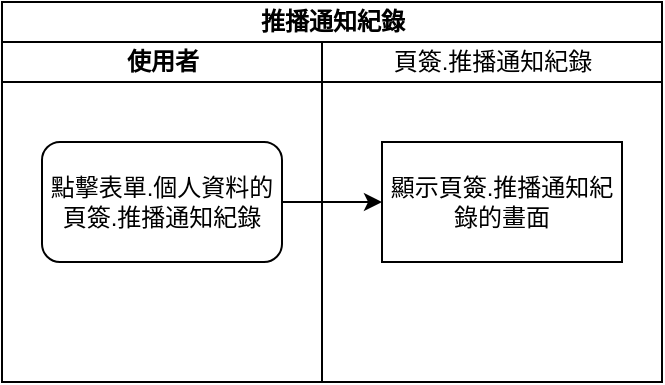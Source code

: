 <mxfile version="13.6.2" type="device" pages="9"><diagram id="zY5ouIgmLLakgGF6Uo0C" name="開啟頁簽.推播通知紀錄"><mxGraphModel dx="1086" dy="1975" grid="1" gridSize="10" guides="1" tooltips="1" connect="1" arrows="1" fold="1" page="1" pageScale="1" pageWidth="827" pageHeight="1169" math="0" shadow="0"><root><mxCell id="0"/><mxCell id="1" parent="0"/><mxCell id="9qi57QzmK5kfGJ9VtdKE-2" value="推播通知紀錄" style="swimlane;html=1;childLayout=stackLayout;resizeParent=1;resizeParentMax=0;startSize=20;" parent="1" vertex="1"><mxGeometry x="230" y="-530" width="330" height="190" as="geometry"/></mxCell><mxCell id="9qi57QzmK5kfGJ9VtdKE-3" value="使用者" style="swimlane;html=1;startSize=20;" parent="9qi57QzmK5kfGJ9VtdKE-2" vertex="1"><mxGeometry y="20" width="160" height="170" as="geometry"/></mxCell><mxCell id="9qi57QzmK5kfGJ9VtdKE-7" value="點擊表單.個人資料的頁簽.推播通知紀錄" style="rounded=1;whiteSpace=wrap;html=1;" parent="9qi57QzmK5kfGJ9VtdKE-3" vertex="1"><mxGeometry x="20" y="50" width="120" height="60" as="geometry"/></mxCell><mxCell id="9qi57QzmK5kfGJ9VtdKE-4" value="&lt;span style=&quot;font-weight: 400&quot;&gt;頁簽.推播通知紀錄&lt;/span&gt;" style="swimlane;html=1;startSize=20;" parent="9qi57QzmK5kfGJ9VtdKE-2" vertex="1"><mxGeometry x="160" y="20" width="170" height="170" as="geometry"/></mxCell><mxCell id="9qi57QzmK5kfGJ9VtdKE-8" value="顯示頁簽.推播通知紀錄的畫面" style="rounded=0;whiteSpace=wrap;html=1;" parent="9qi57QzmK5kfGJ9VtdKE-4" vertex="1"><mxGeometry x="30" y="50" width="120" height="60" as="geometry"/></mxCell><mxCell id="9qi57QzmK5kfGJ9VtdKE-9" style="edgeStyle=orthogonalEdgeStyle;rounded=0;orthogonalLoop=1;jettySize=auto;html=1;entryX=0;entryY=0.5;entryDx=0;entryDy=0;" parent="9qi57QzmK5kfGJ9VtdKE-2" source="9qi57QzmK5kfGJ9VtdKE-7" target="9qi57QzmK5kfGJ9VtdKE-8" edge="1"><mxGeometry relative="1" as="geometry"/></mxCell></root></mxGraphModel></diagram><diagram id="3rPuvtr9wZSCBtOeaOqq" name="設定過濾條件.系統"><mxGraphModel dx="1086" dy="1975" grid="1" gridSize="10" guides="1" tooltips="1" connect="1" arrows="1" fold="1" page="1" pageScale="1" pageWidth="827" pageHeight="1169" math="0" shadow="0"><root><mxCell id="VDE6EUY9j4s8l2PMOdt8-0"/><mxCell id="VDE6EUY9j4s8l2PMOdt8-1" parent="VDE6EUY9j4s8l2PMOdt8-0"/><mxCell id="fSCaUuCaNY2fb02Qpzov-0" value="推播通知紀錄" style="swimlane;html=1;childLayout=stackLayout;resizeParent=1;resizeParentMax=0;startSize=20;" parent="VDE6EUY9j4s8l2PMOdt8-1" vertex="1"><mxGeometry x="230" y="-530" width="330" height="390" as="geometry"/></mxCell><mxCell id="fSCaUuCaNY2fb02Qpzov-1" value="使用者" style="swimlane;html=1;startSize=20;" parent="fSCaUuCaNY2fb02Qpzov-0" vertex="1"><mxGeometry y="20" width="160" height="370" as="geometry"/></mxCell><mxCell id="fSCaUuCaNY2fb02Qpzov-2" value="進入表單.個人資料的頁簽.推播通知紀錄" style="rounded=1;whiteSpace=wrap;html=1;" parent="fSCaUuCaNY2fb02Qpzov-1" vertex="1"><mxGeometry x="20" y="50" width="120" height="60" as="geometry"/></mxCell><mxCell id="fSCaUuCaNY2fb02Qpzov-3" value="&lt;span style=&quot;font-weight: 400&quot;&gt;頁簽.推播通知紀錄&lt;/span&gt;" style="swimlane;html=1;startSize=20;" parent="fSCaUuCaNY2fb02Qpzov-0" vertex="1"><mxGeometry x="160" y="20" width="170" height="370" as="geometry"/></mxCell><mxCell id="fSCaUuCaNY2fb02Qpzov-7" value="挑選系統後顯示於欄位.系統" style="rounded=0;whiteSpace=wrap;html=1;" parent="fSCaUuCaNY2fb02Qpzov-3" vertex="1"><mxGeometry x="30" y="264" width="120" height="60" as="geometry"/></mxCell><mxCell id="fSCaUuCaNY2fb02Qpzov-9" style="edgeStyle=orthogonalEdgeStyle;rounded=0;orthogonalLoop=1;jettySize=auto;html=1;" parent="fSCaUuCaNY2fb02Qpzov-3" source="fSCaUuCaNY2fb02Qpzov-6" target="fSCaUuCaNY2fb02Qpzov-7" edge="1"><mxGeometry relative="1" as="geometry"/></mxCell><mxCell id="fSCaUuCaNY2fb02Qpzov-6" value="開啟系統清單" style="rounded=0;whiteSpace=wrap;html=1;" parent="fSCaUuCaNY2fb02Qpzov-3" vertex="1"><mxGeometry x="30" y="160" width="120" height="60" as="geometry"/></mxCell><mxCell id="fSCaUuCaNY2fb02Qpzov-8" style="edgeStyle=orthogonalEdgeStyle;rounded=0;orthogonalLoop=1;jettySize=auto;html=1;entryX=0.5;entryY=0;entryDx=0;entryDy=0;" parent="fSCaUuCaNY2fb02Qpzov-3" source="fSCaUuCaNY2fb02Qpzov-4" target="fSCaUuCaNY2fb02Qpzov-6" edge="1"><mxGeometry relative="1" as="geometry"/></mxCell><mxCell id="fSCaUuCaNY2fb02Qpzov-4" value="點擊按鈕.系統清單" style="rounded=0;whiteSpace=wrap;html=1;" parent="fSCaUuCaNY2fb02Qpzov-3" vertex="1"><mxGeometry x="30" y="50" width="120" height="60" as="geometry"/></mxCell><mxCell id="fSCaUuCaNY2fb02Qpzov-5" style="edgeStyle=orthogonalEdgeStyle;rounded=0;orthogonalLoop=1;jettySize=auto;html=1;entryX=0;entryY=0.5;entryDx=0;entryDy=0;" parent="fSCaUuCaNY2fb02Qpzov-0" source="fSCaUuCaNY2fb02Qpzov-2" target="fSCaUuCaNY2fb02Qpzov-4" edge="1"><mxGeometry relative="1" as="geometry"/></mxCell></root></mxGraphModel></diagram><diagram id="51g6JT0iwhVRJdvqJIxL" name="設定過濾條件.狀態"><mxGraphModel dx="1086" dy="1975" grid="1" gridSize="10" guides="1" tooltips="1" connect="1" arrows="1" fold="1" page="1" pageScale="1" pageWidth="827" pageHeight="1169" math="0" shadow="0"><root><mxCell id="n96s9qtjnzirz7WiMeFY-0"/><mxCell id="n96s9qtjnzirz7WiMeFY-1" parent="n96s9qtjnzirz7WiMeFY-0"/><mxCell id="GaJIvMv24Owb4US9HUsk-0" value="推播通知紀錄" style="swimlane;html=1;childLayout=stackLayout;resizeParent=1;resizeParentMax=0;startSize=20;" vertex="1" parent="n96s9qtjnzirz7WiMeFY-1"><mxGeometry x="220" y="-500" width="330" height="160" as="geometry"/></mxCell><mxCell id="GaJIvMv24Owb4US9HUsk-1" value="使用者" style="swimlane;html=1;startSize=20;" vertex="1" parent="GaJIvMv24Owb4US9HUsk-0"><mxGeometry y="20" width="160" height="140" as="geometry"/></mxCell><mxCell id="GaJIvMv24Owb4US9HUsk-2" value="進入表單.個人資料的頁簽.推播通知紀錄" style="rounded=1;whiteSpace=wrap;html=1;" vertex="1" parent="GaJIvMv24Owb4US9HUsk-1"><mxGeometry x="20" y="50" width="120" height="60" as="geometry"/></mxCell><mxCell id="GaJIvMv24Owb4US9HUsk-3" value="&lt;span style=&quot;font-weight: 400&quot;&gt;頁簽.推播通知紀錄&lt;/span&gt;" style="swimlane;html=1;startSize=20;" vertex="1" parent="GaJIvMv24Owb4US9HUsk-0"><mxGeometry x="160" y="20" width="170" height="140" as="geometry"/></mxCell><mxCell id="GaJIvMv24Owb4US9HUsk-8" value="點擊單選按鈕.全部 / 已讀 / 未讀 進行狀態設定" style="rounded=0;whiteSpace=wrap;html=1;" vertex="1" parent="GaJIvMv24Owb4US9HUsk-3"><mxGeometry x="30" y="50" width="120" height="60" as="geometry"/></mxCell><mxCell id="GaJIvMv24Owb4US9HUsk-9" style="edgeStyle=orthogonalEdgeStyle;rounded=0;orthogonalLoop=1;jettySize=auto;html=1;entryX=0;entryY=0.5;entryDx=0;entryDy=0;" edge="1" parent="GaJIvMv24Owb4US9HUsk-0" source="GaJIvMv24Owb4US9HUsk-2" target="GaJIvMv24Owb4US9HUsk-8"><mxGeometry relative="1" as="geometry"/></mxCell></root></mxGraphModel></diagram><diagram id="esXYKips21ZTpjeiyq1Q" name="設定過濾條件.起始日期"><mxGraphModel dx="1086" dy="1975" grid="1" gridSize="10" guides="1" tooltips="1" connect="1" arrows="1" fold="1" page="1" pageScale="1" pageWidth="827" pageHeight="1169" math="0" shadow="0"><root><mxCell id="I5OTR0qw2pkGbGr-GONS-0"/><mxCell id="I5OTR0qw2pkGbGr-GONS-1" parent="I5OTR0qw2pkGbGr-GONS-0"/><mxCell id="B7x6ax7h4MJ51q3p6dQf-0" value="推播通知紀錄" style="swimlane;html=1;childLayout=stackLayout;resizeParent=1;resizeParentMax=0;startSize=20;" parent="I5OTR0qw2pkGbGr-GONS-1" vertex="1"><mxGeometry x="230" y="-530" width="330" height="390" as="geometry"/></mxCell><mxCell id="B7x6ax7h4MJ51q3p6dQf-1" value="使用者" style="swimlane;html=1;startSize=20;" parent="B7x6ax7h4MJ51q3p6dQf-0" vertex="1"><mxGeometry y="20" width="160" height="370" as="geometry"/></mxCell><mxCell id="B7x6ax7h4MJ51q3p6dQf-2" value="進入表單.個人資料的頁簽.推播通知紀錄" style="rounded=1;whiteSpace=wrap;html=1;" parent="B7x6ax7h4MJ51q3p6dQf-1" vertex="1"><mxGeometry x="20" y="50" width="120" height="60" as="geometry"/></mxCell><mxCell id="B7x6ax7h4MJ51q3p6dQf-3" value="&lt;span style=&quot;font-weight: 400&quot;&gt;頁簽.推播通知紀錄&lt;/span&gt;" style="swimlane;html=1;startSize=20;" parent="B7x6ax7h4MJ51q3p6dQf-0" vertex="1"><mxGeometry x="160" y="20" width="170" height="370" as="geometry"/></mxCell><mxCell id="B7x6ax7h4MJ51q3p6dQf-4" value="挑選日期後顯示於欄位.起始日期" style="rounded=0;whiteSpace=wrap;html=1;" parent="B7x6ax7h4MJ51q3p6dQf-3" vertex="1"><mxGeometry x="30" y="264" width="120" height="60" as="geometry"/></mxCell><mxCell id="B7x6ax7h4MJ51q3p6dQf-5" style="edgeStyle=orthogonalEdgeStyle;rounded=0;orthogonalLoop=1;jettySize=auto;html=1;" parent="B7x6ax7h4MJ51q3p6dQf-3" source="B7x6ax7h4MJ51q3p6dQf-6" target="B7x6ax7h4MJ51q3p6dQf-4" edge="1"><mxGeometry relative="1" as="geometry"/></mxCell><mxCell id="B7x6ax7h4MJ51q3p6dQf-6" value="開啟日期視窗" style="rounded=0;whiteSpace=wrap;html=1;" parent="B7x6ax7h4MJ51q3p6dQf-3" vertex="1"><mxGeometry x="30" y="160" width="120" height="60" as="geometry"/></mxCell><mxCell id="B7x6ax7h4MJ51q3p6dQf-7" style="edgeStyle=orthogonalEdgeStyle;rounded=0;orthogonalLoop=1;jettySize=auto;html=1;entryX=0.5;entryY=0;entryDx=0;entryDy=0;" parent="B7x6ax7h4MJ51q3p6dQf-3" source="B7x6ax7h4MJ51q3p6dQf-8" target="B7x6ax7h4MJ51q3p6dQf-6" edge="1"><mxGeometry relative="1" as="geometry"/></mxCell><mxCell id="B7x6ax7h4MJ51q3p6dQf-8" value="點擊按鈕.起始日期" style="rounded=0;whiteSpace=wrap;html=1;" parent="B7x6ax7h4MJ51q3p6dQf-3" vertex="1"><mxGeometry x="30" y="50" width="120" height="60" as="geometry"/></mxCell><mxCell id="B7x6ax7h4MJ51q3p6dQf-9" style="edgeStyle=orthogonalEdgeStyle;rounded=0;orthogonalLoop=1;jettySize=auto;html=1;entryX=0;entryY=0.5;entryDx=0;entryDy=0;" parent="B7x6ax7h4MJ51q3p6dQf-0" source="B7x6ax7h4MJ51q3p6dQf-2" target="B7x6ax7h4MJ51q3p6dQf-8" edge="1"><mxGeometry relative="1" as="geometry"/></mxCell></root></mxGraphModel></diagram><diagram id="1FhHunia5nwdmIB9aNs3" name="設定過濾條件.結束日期"><mxGraphModel dx="1086" dy="1975" grid="1" gridSize="10" guides="1" tooltips="1" connect="1" arrows="1" fold="1" page="1" pageScale="1" pageWidth="827" pageHeight="1169" math="0" shadow="0"><root><mxCell id="Q3yqo7ufk0DhQytmM_qS-0"/><mxCell id="Q3yqo7ufk0DhQytmM_qS-1" parent="Q3yqo7ufk0DhQytmM_qS-0"/><mxCell id="fb809SkM_h_ykbJGHEG6-0" value="推播通知紀錄" style="swimlane;html=1;childLayout=stackLayout;resizeParent=1;resizeParentMax=0;startSize=20;" parent="Q3yqo7ufk0DhQytmM_qS-1" vertex="1"><mxGeometry x="230" y="-530" width="330" height="390" as="geometry"/></mxCell><mxCell id="fb809SkM_h_ykbJGHEG6-1" value="使用者" style="swimlane;html=1;startSize=20;" parent="fb809SkM_h_ykbJGHEG6-0" vertex="1"><mxGeometry y="20" width="160" height="370" as="geometry"/></mxCell><mxCell id="fb809SkM_h_ykbJGHEG6-2" value="進入表單.個人資料的頁簽.推播通知紀錄" style="rounded=1;whiteSpace=wrap;html=1;" parent="fb809SkM_h_ykbJGHEG6-1" vertex="1"><mxGeometry x="20" y="50" width="120" height="60" as="geometry"/></mxCell><mxCell id="fb809SkM_h_ykbJGHEG6-3" value="&lt;span style=&quot;font-weight: 400&quot;&gt;頁簽.推播通知紀錄&lt;/span&gt;" style="swimlane;html=1;startSize=20;" parent="fb809SkM_h_ykbJGHEG6-0" vertex="1"><mxGeometry x="160" y="20" width="170" height="370" as="geometry"/></mxCell><mxCell id="fb809SkM_h_ykbJGHEG6-4" value="挑選日期後顯示於欄位.結束日期" style="rounded=0;whiteSpace=wrap;html=1;" parent="fb809SkM_h_ykbJGHEG6-3" vertex="1"><mxGeometry x="30" y="264" width="120" height="60" as="geometry"/></mxCell><mxCell id="fb809SkM_h_ykbJGHEG6-5" style="edgeStyle=orthogonalEdgeStyle;rounded=0;orthogonalLoop=1;jettySize=auto;html=1;" parent="fb809SkM_h_ykbJGHEG6-3" source="fb809SkM_h_ykbJGHEG6-6" target="fb809SkM_h_ykbJGHEG6-4" edge="1"><mxGeometry relative="1" as="geometry"/></mxCell><mxCell id="fb809SkM_h_ykbJGHEG6-6" value="開啟日期視窗" style="rounded=0;whiteSpace=wrap;html=1;" parent="fb809SkM_h_ykbJGHEG6-3" vertex="1"><mxGeometry x="30" y="160" width="120" height="60" as="geometry"/></mxCell><mxCell id="fb809SkM_h_ykbJGHEG6-7" style="edgeStyle=orthogonalEdgeStyle;rounded=0;orthogonalLoop=1;jettySize=auto;html=1;entryX=0.5;entryY=0;entryDx=0;entryDy=0;" parent="fb809SkM_h_ykbJGHEG6-3" source="fb809SkM_h_ykbJGHEG6-8" target="fb809SkM_h_ykbJGHEG6-6" edge="1"><mxGeometry relative="1" as="geometry"/></mxCell><mxCell id="fb809SkM_h_ykbJGHEG6-8" value="點擊按鈕.結束日期" style="rounded=0;whiteSpace=wrap;html=1;" parent="fb809SkM_h_ykbJGHEG6-3" vertex="1"><mxGeometry x="30" y="50" width="120" height="60" as="geometry"/></mxCell><mxCell id="fb809SkM_h_ykbJGHEG6-9" style="edgeStyle=orthogonalEdgeStyle;rounded=0;orthogonalLoop=1;jettySize=auto;html=1;entryX=0;entryY=0.5;entryDx=0;entryDy=0;" parent="fb809SkM_h_ykbJGHEG6-0" source="fb809SkM_h_ykbJGHEG6-2" target="fb809SkM_h_ykbJGHEG6-8" edge="1"><mxGeometry relative="1" as="geometry"/></mxCell></root></mxGraphModel></diagram><diagram id="V_QxFE8zU5fQ_ZkjoXZZ" name="過濾推播通知紀錄"><mxGraphModel dx="1086" dy="1975" grid="1" gridSize="10" guides="1" tooltips="1" connect="1" arrows="1" fold="1" page="1" pageScale="1" pageWidth="827" pageHeight="1169" math="0" shadow="0"><root><mxCell id="DycL2dz27au-_il2XWny-0"/><mxCell id="DycL2dz27au-_il2XWny-1" parent="DycL2dz27au-_il2XWny-0"/><mxCell id="EiZW_NXtwRB1IrOENDFz-0" value="推播通知紀錄" style="swimlane;html=1;childLayout=stackLayout;resizeParent=1;resizeParentMax=0;startSize=20;" vertex="1" parent="DycL2dz27au-_il2XWny-1"><mxGeometry x="230" y="-530" width="330" height="390" as="geometry"/></mxCell><mxCell id="EiZW_NXtwRB1IrOENDFz-1" value="使用者" style="swimlane;html=1;startSize=20;" vertex="1" parent="EiZW_NXtwRB1IrOENDFz-0"><mxGeometry y="20" width="160" height="370" as="geometry"/></mxCell><mxCell id="EiZW_NXtwRB1IrOENDFz-2" value="進入表單.個人資料的頁簽.推播通知紀錄" style="rounded=1;whiteSpace=wrap;html=1;" vertex="1" parent="EiZW_NXtwRB1IrOENDFz-1"><mxGeometry x="20" y="50" width="120" height="60" as="geometry"/></mxCell><mxCell id="EiZW_NXtwRB1IrOENDFz-3" value="&lt;span style=&quot;font-weight: 400&quot;&gt;頁簽.推播通知紀錄&lt;/span&gt;" style="swimlane;html=1;startSize=20;" vertex="1" parent="EiZW_NXtwRB1IrOENDFz-0"><mxGeometry x="160" y="20" width="170" height="370" as="geometry"/></mxCell><mxCell id="EiZW_NXtwRB1IrOENDFz-4" value="將過濾結果顯示於表格.推播訊息清單" style="rounded=0;whiteSpace=wrap;html=1;" vertex="1" parent="EiZW_NXtwRB1IrOENDFz-3"><mxGeometry x="30" y="264" width="120" height="60" as="geometry"/></mxCell><mxCell id="EiZW_NXtwRB1IrOENDFz-5" style="edgeStyle=orthogonalEdgeStyle;rounded=0;orthogonalLoop=1;jettySize=auto;html=1;" edge="1" parent="EiZW_NXtwRB1IrOENDFz-3" source="EiZW_NXtwRB1IrOENDFz-6" target="EiZW_NXtwRB1IrOENDFz-4"><mxGeometry relative="1" as="geometry"/></mxCell><mxCell id="EiZW_NXtwRB1IrOENDFz-6" value="依照欄位.系統 / 欄位.狀態 / 欄位.起始日期 / 欄位.結束日期的資料進行過濾" style="rounded=0;whiteSpace=wrap;html=1;" vertex="1" parent="EiZW_NXtwRB1IrOENDFz-3"><mxGeometry x="30" y="160" width="120" height="60" as="geometry"/></mxCell><mxCell id="EiZW_NXtwRB1IrOENDFz-7" style="edgeStyle=orthogonalEdgeStyle;rounded=0;orthogonalLoop=1;jettySize=auto;html=1;entryX=0.5;entryY=0;entryDx=0;entryDy=0;" edge="1" parent="EiZW_NXtwRB1IrOENDFz-3" source="EiZW_NXtwRB1IrOENDFz-8" target="EiZW_NXtwRB1IrOENDFz-6"><mxGeometry relative="1" as="geometry"/></mxCell><mxCell id="EiZW_NXtwRB1IrOENDFz-8" value="點擊按鈕.過濾" style="rounded=0;whiteSpace=wrap;html=1;" vertex="1" parent="EiZW_NXtwRB1IrOENDFz-3"><mxGeometry x="30" y="50" width="120" height="60" as="geometry"/></mxCell><mxCell id="EiZW_NXtwRB1IrOENDFz-9" style="edgeStyle=orthogonalEdgeStyle;rounded=0;orthogonalLoop=1;jettySize=auto;html=1;entryX=0;entryY=0.5;entryDx=0;entryDy=0;" edge="1" parent="EiZW_NXtwRB1IrOENDFz-0" source="EiZW_NXtwRB1IrOENDFz-2" target="EiZW_NXtwRB1IrOENDFz-8"><mxGeometry relative="1" as="geometry"/></mxCell></root></mxGraphModel></diagram><diagram id="IPLKmAzTZgpko74JcSzA" name="將推播通知紀錄狀態設為已讀"><mxGraphModel dx="1086" dy="1975" grid="1" gridSize="10" guides="1" tooltips="1" connect="1" arrows="1" fold="1" page="1" pageScale="1" pageWidth="827" pageHeight="1169" math="0" shadow="0"><root><mxCell id="G1YugBxPEsb98Bonabn_-0"/><mxCell id="G1YugBxPEsb98Bonabn_-1" parent="G1YugBxPEsb98Bonabn_-0"/><mxCell id="xiZ_dcj1UvkJIH2VGAYe-0" value="推播通知紀錄" style="swimlane;html=1;childLayout=stackLayout;resizeParent=1;resizeParentMax=0;startSize=20;" parent="G1YugBxPEsb98Bonabn_-1" vertex="1"><mxGeometry x="230" y="-530" width="330" height="390" as="geometry"/></mxCell><mxCell id="xiZ_dcj1UvkJIH2VGAYe-1" value="使用者" style="swimlane;html=1;startSize=20;" parent="xiZ_dcj1UvkJIH2VGAYe-0" vertex="1"><mxGeometry y="20" width="160" height="370" as="geometry"/></mxCell><mxCell id="xiZ_dcj1UvkJIH2VGAYe-2" value="進入表單.個人資料的頁簽.推播通知紀錄" style="rounded=1;whiteSpace=wrap;html=1;" parent="xiZ_dcj1UvkJIH2VGAYe-1" vertex="1"><mxGeometry x="20" y="50" width="120" height="60" as="geometry"/></mxCell><mxCell id="xiZ_dcj1UvkJIH2VGAYe-3" value="&lt;span style=&quot;font-weight: 400&quot;&gt;頁簽.推播通知紀錄&lt;/span&gt;" style="swimlane;html=1;startSize=20;" parent="xiZ_dcj1UvkJIH2VGAYe-0" vertex="1"><mxGeometry x="160" y="20" width="170" height="370" as="geometry"/></mxCell><mxCell id="xiZ_dcj1UvkJIH2VGAYe-4" value="重新顯示&lt;br&gt;表格.推播訊息清單" style="rounded=0;whiteSpace=wrap;html=1;" parent="xiZ_dcj1UvkJIH2VGAYe-3" vertex="1"><mxGeometry x="30" y="264" width="120" height="60" as="geometry"/></mxCell><mxCell id="xiZ_dcj1UvkJIH2VGAYe-5" style="edgeStyle=orthogonalEdgeStyle;rounded=0;orthogonalLoop=1;jettySize=auto;html=1;" parent="xiZ_dcj1UvkJIH2VGAYe-3" source="xiZ_dcj1UvkJIH2VGAYe-6" target="xiZ_dcj1UvkJIH2VGAYe-4" edge="1"><mxGeometry relative="1" as="geometry"/></mxCell><mxCell id="xiZ_dcj1UvkJIH2VGAYe-6" value="將表格.推播訊息清單中欄位.勾選有打勾狀態改為已讀" style="rounded=0;whiteSpace=wrap;html=1;" parent="xiZ_dcj1UvkJIH2VGAYe-3" vertex="1"><mxGeometry x="30" y="160" width="120" height="60" as="geometry"/></mxCell><mxCell id="xiZ_dcj1UvkJIH2VGAYe-7" style="edgeStyle=orthogonalEdgeStyle;rounded=0;orthogonalLoop=1;jettySize=auto;html=1;entryX=0.5;entryY=0;entryDx=0;entryDy=0;" parent="xiZ_dcj1UvkJIH2VGAYe-3" source="xiZ_dcj1UvkJIH2VGAYe-8" target="xiZ_dcj1UvkJIH2VGAYe-6" edge="1"><mxGeometry relative="1" as="geometry"/></mxCell><mxCell id="xiZ_dcj1UvkJIH2VGAYe-8" value="點擊按鈕.設定已讀" style="rounded=0;whiteSpace=wrap;html=1;" parent="xiZ_dcj1UvkJIH2VGAYe-3" vertex="1"><mxGeometry x="30" y="50" width="120" height="60" as="geometry"/></mxCell><mxCell id="xiZ_dcj1UvkJIH2VGAYe-9" style="edgeStyle=orthogonalEdgeStyle;rounded=0;orthogonalLoop=1;jettySize=auto;html=1;entryX=0;entryY=0.5;entryDx=0;entryDy=0;" parent="xiZ_dcj1UvkJIH2VGAYe-0" source="xiZ_dcj1UvkJIH2VGAYe-2" target="xiZ_dcj1UvkJIH2VGAYe-8" edge="1"><mxGeometry relative="1" as="geometry"/></mxCell></root></mxGraphModel></diagram><diagram id="hByIZRLm5ETKdLVtO-Vt" name="雙擊紀錄開啟表單.推播通知明細"><mxGraphModel dx="1086" dy="1975" grid="1" gridSize="10" guides="1" tooltips="1" connect="1" arrows="1" fold="1" page="1" pageScale="1" pageWidth="827" pageHeight="1169" math="0" shadow="0"><root><mxCell id="dXS6w5JtrYAuV_EDDjFU-0"/><mxCell id="dXS6w5JtrYAuV_EDDjFU-1" parent="dXS6w5JtrYAuV_EDDjFU-0"/><mxCell id="5JGVHLKVlqksVOK2uIY2-0" value="推播通知紀錄" style="swimlane;html=1;childLayout=stackLayout;resizeParent=1;resizeParentMax=0;startSize=20;" vertex="1" parent="dXS6w5JtrYAuV_EDDjFU-1"><mxGeometry x="230" y="-530" width="330" height="260" as="geometry"/></mxCell><mxCell id="5JGVHLKVlqksVOK2uIY2-1" value="使用者" style="swimlane;html=1;startSize=20;" vertex="1" parent="5JGVHLKVlqksVOK2uIY2-0"><mxGeometry y="20" width="160" height="240" as="geometry"/></mxCell><mxCell id="5JGVHLKVlqksVOK2uIY2-2" value="進入表單.個人資料的頁簽.推播通知紀錄" style="rounded=1;whiteSpace=wrap;html=1;" vertex="1" parent="5JGVHLKVlqksVOK2uIY2-1"><mxGeometry x="20" y="50" width="120" height="60" as="geometry"/></mxCell><mxCell id="5JGVHLKVlqksVOK2uIY2-3" value="&lt;span style=&quot;font-weight: 400&quot;&gt;頁簽.推播通知紀錄&lt;/span&gt;" style="swimlane;html=1;startSize=20;" vertex="1" parent="5JGVHLKVlqksVOK2uIY2-0"><mxGeometry x="160" y="20" width="170" height="240" as="geometry"/></mxCell><mxCell id="5JGVHLKVlqksVOK2uIY2-6" value="開啟表單.推播訊息明細並顯示該紀錄資訊" style="rounded=0;whiteSpace=wrap;html=1;" vertex="1" parent="5JGVHLKVlqksVOK2uIY2-3"><mxGeometry x="30" y="160" width="120" height="60" as="geometry"/></mxCell><mxCell id="5JGVHLKVlqksVOK2uIY2-7" style="edgeStyle=orthogonalEdgeStyle;rounded=0;orthogonalLoop=1;jettySize=auto;html=1;entryX=0.5;entryY=0;entryDx=0;entryDy=0;" edge="1" parent="5JGVHLKVlqksVOK2uIY2-3" source="5JGVHLKVlqksVOK2uIY2-8" target="5JGVHLKVlqksVOK2uIY2-6"><mxGeometry relative="1" as="geometry"/></mxCell><mxCell id="5JGVHLKVlqksVOK2uIY2-8" value="雙擊一筆推播通知紀錄" style="rounded=0;whiteSpace=wrap;html=1;" vertex="1" parent="5JGVHLKVlqksVOK2uIY2-3"><mxGeometry x="30" y="50" width="120" height="60" as="geometry"/></mxCell><mxCell id="5JGVHLKVlqksVOK2uIY2-9" style="edgeStyle=orthogonalEdgeStyle;rounded=0;orthogonalLoop=1;jettySize=auto;html=1;entryX=0;entryY=0.5;entryDx=0;entryDy=0;" edge="1" parent="5JGVHLKVlqksVOK2uIY2-0" source="5JGVHLKVlqksVOK2uIY2-2" target="5JGVHLKVlqksVOK2uIY2-8"><mxGeometry relative="1" as="geometry"/></mxCell></root></mxGraphModel></diagram><diagram id="uoV_G4xADtR64g7Iwbjc" name="設定過濾條件.推播人"><mxGraphModel dx="1086" dy="1975" grid="1" gridSize="10" guides="1" tooltips="1" connect="1" arrows="1" fold="1" page="1" pageScale="1" pageWidth="827" pageHeight="1169" math="0" shadow="0"><root><mxCell id="Knlb_J4xNr-hlvP_pYsH-0"/><mxCell id="Knlb_J4xNr-hlvP_pYsH-1" parent="Knlb_J4xNr-hlvP_pYsH-0"/><mxCell id="lhjqAZK8jzbuTEPJ_W3Q-0" value="推播通知紀錄" style="swimlane;html=1;childLayout=stackLayout;resizeParent=1;resizeParentMax=0;startSize=20;" vertex="1" parent="Knlb_J4xNr-hlvP_pYsH-1"><mxGeometry x="230" y="-530" width="330" height="390" as="geometry"/></mxCell><mxCell id="lhjqAZK8jzbuTEPJ_W3Q-1" value="使用者" style="swimlane;html=1;startSize=20;" vertex="1" parent="lhjqAZK8jzbuTEPJ_W3Q-0"><mxGeometry y="20" width="160" height="370" as="geometry"/></mxCell><mxCell id="lhjqAZK8jzbuTEPJ_W3Q-2" value="進入表單.個人資料的頁簽.推播通知紀錄" style="rounded=1;whiteSpace=wrap;html=1;" vertex="1" parent="lhjqAZK8jzbuTEPJ_W3Q-1"><mxGeometry x="20" y="50" width="120" height="60" as="geometry"/></mxCell><mxCell id="lhjqAZK8jzbuTEPJ_W3Q-3" value="&lt;span style=&quot;font-weight: 400&quot;&gt;頁簽.推播通知紀錄&lt;/span&gt;" style="swimlane;html=1;startSize=20;" vertex="1" parent="lhjqAZK8jzbuTEPJ_W3Q-0"><mxGeometry x="160" y="20" width="170" height="370" as="geometry"/></mxCell><mxCell id="lhjqAZK8jzbuTEPJ_W3Q-4" value="挑選推播人後後顯示於欄位.推播人" style="rounded=0;whiteSpace=wrap;html=1;" vertex="1" parent="lhjqAZK8jzbuTEPJ_W3Q-3"><mxGeometry x="30" y="264" width="120" height="60" as="geometry"/></mxCell><mxCell id="lhjqAZK8jzbuTEPJ_W3Q-5" style="edgeStyle=orthogonalEdgeStyle;rounded=0;orthogonalLoop=1;jettySize=auto;html=1;" edge="1" parent="lhjqAZK8jzbuTEPJ_W3Q-3" source="lhjqAZK8jzbuTEPJ_W3Q-6" target="lhjqAZK8jzbuTEPJ_W3Q-4"><mxGeometry relative="1" as="geometry"/></mxCell><mxCell id="lhjqAZK8jzbuTEPJ_W3Q-6" value="開啟推播人清單" style="rounded=0;whiteSpace=wrap;html=1;" vertex="1" parent="lhjqAZK8jzbuTEPJ_W3Q-3"><mxGeometry x="30" y="160" width="120" height="60" as="geometry"/></mxCell><mxCell id="lhjqAZK8jzbuTEPJ_W3Q-7" style="edgeStyle=orthogonalEdgeStyle;rounded=0;orthogonalLoop=1;jettySize=auto;html=1;entryX=0.5;entryY=0;entryDx=0;entryDy=0;" edge="1" parent="lhjqAZK8jzbuTEPJ_W3Q-3" source="lhjqAZK8jzbuTEPJ_W3Q-8" target="lhjqAZK8jzbuTEPJ_W3Q-6"><mxGeometry relative="1" as="geometry"/></mxCell><mxCell id="lhjqAZK8jzbuTEPJ_W3Q-8" value="點擊按鈕.推播人清單" style="rounded=0;whiteSpace=wrap;html=1;" vertex="1" parent="lhjqAZK8jzbuTEPJ_W3Q-3"><mxGeometry x="30" y="50" width="120" height="60" as="geometry"/></mxCell><mxCell id="lhjqAZK8jzbuTEPJ_W3Q-9" style="edgeStyle=orthogonalEdgeStyle;rounded=0;orthogonalLoop=1;jettySize=auto;html=1;entryX=0;entryY=0.5;entryDx=0;entryDy=0;" edge="1" parent="lhjqAZK8jzbuTEPJ_W3Q-0" source="lhjqAZK8jzbuTEPJ_W3Q-2" target="lhjqAZK8jzbuTEPJ_W3Q-8"><mxGeometry relative="1" as="geometry"/></mxCell></root></mxGraphModel></diagram></mxfile>